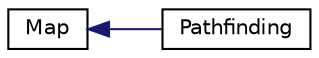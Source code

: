 digraph "Graphical Class Hierarchy"
{
  edge [fontname="Helvetica",fontsize="10",labelfontname="Helvetica",labelfontsize="10"];
  node [fontname="Helvetica",fontsize="10",shape=record];
  rankdir="LR";
  Node1 [label="Map",height=0.2,width=0.4,color="black", fillcolor="white", style="filled",URL="$class_map.html"];
  Node1 -> Node2 [dir="back",color="midnightblue",fontsize="10",style="solid",fontname="Helvetica"];
  Node2 [label="Pathfinding",height=0.2,width=0.4,color="black", fillcolor="white", style="filled",URL="$class_pathfinding.html"];
}
